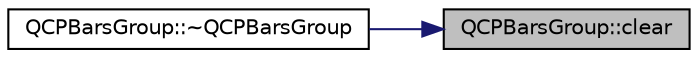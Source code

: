 digraph "QCPBarsGroup::clear"
{
 // LATEX_PDF_SIZE
  edge [fontname="Helvetica",fontsize="10",labelfontname="Helvetica",labelfontsize="10"];
  node [fontname="Helvetica",fontsize="10",shape=record];
  rankdir="RL";
  Node1 [label="QCPBarsGroup::clear",height=0.2,width=0.4,color="black", fillcolor="grey75", style="filled", fontcolor="black",tooltip=" "];
  Node1 -> Node2 [dir="back",color="midnightblue",fontsize="10",style="solid",fontname="Helvetica"];
  Node2 [label="QCPBarsGroup::~QCPBarsGroup",height=0.2,width=0.4,color="black", fillcolor="white", style="filled",URL="$classQCPBarsGroup.html#adb9475bcb6a5f18c8918e17d939d8dbd",tooltip=" "];
}
